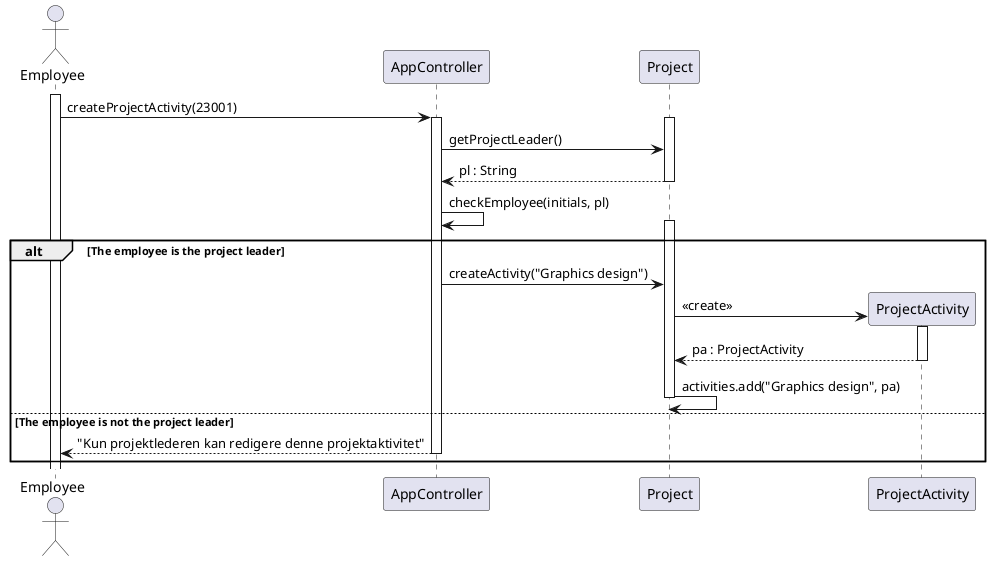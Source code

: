 @startuml createActivityPL
actor "Employee" as emp
participant AppController as app
participant Project as p
participant ProjectActivity as pa

activate emp
emp -> app : createProjectActivity(23001)
activate app
activate p
app -> p : getProjectLeader()
p --> app : pl : String
deactivate p
app -> app : checkEmployee(initials, pl)
alt The employee is the project leader
activate p
app -> p : createActivity("Graphics design")
p -> pa** : <<create>>
activate pa
pa --> p : pa : ProjectActivity
deactivate pa
p -> p : activities.add("Graphics design", pa)
deactivate p
else The employee is not the project leader
app --> emp : "Kun projektlederen kan redigere denne projektaktivitet"
deactivate app
end
@enduml